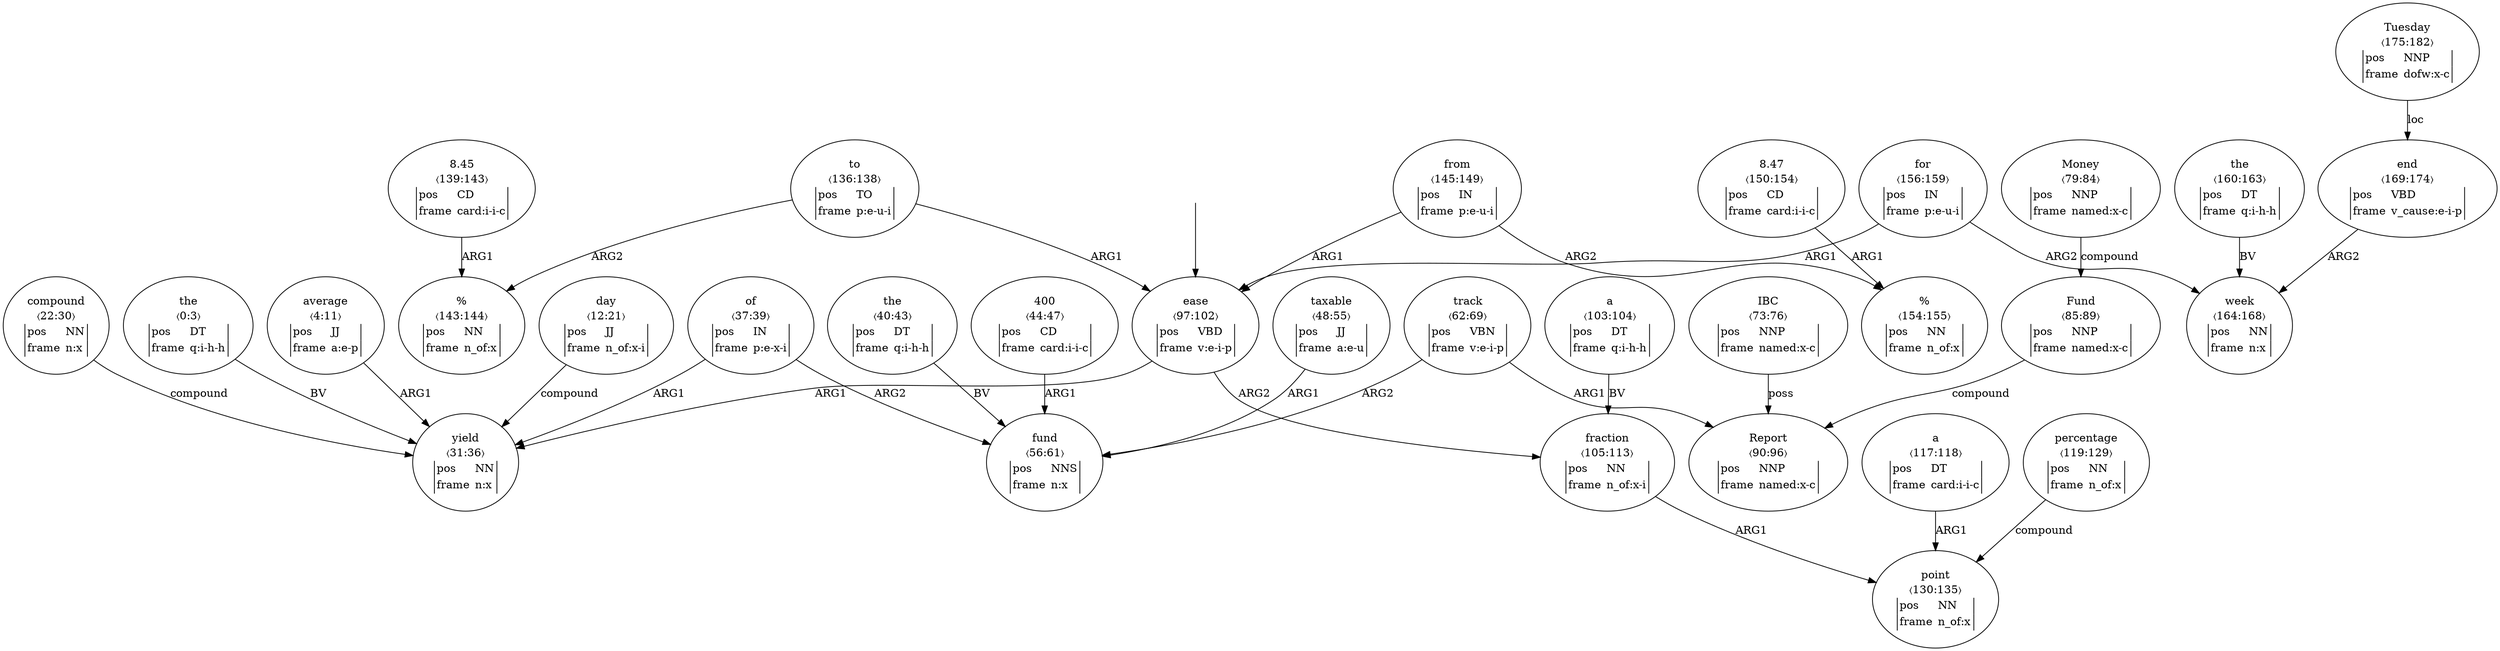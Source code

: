 digraph "20004002" {
  top [ style=invis ];
  top -> 17;
  0 [ label=<<table align="center" border="0" cellspacing="0"><tr><td colspan="2">the</td></tr><tr><td colspan="2">〈0:3〉</td></tr><tr><td sides="l" border="1" align="left">pos</td><td sides="r" border="1" align="left">DT</td></tr><tr><td sides="l" border="1" align="left">frame</td><td sides="r" border="1" align="left">q:i-h-h</td></tr></table>> ];
  1 [ label=<<table align="center" border="0" cellspacing="0"><tr><td colspan="2">average</td></tr><tr><td colspan="2">〈4:11〉</td></tr><tr><td sides="l" border="1" align="left">pos</td><td sides="r" border="1" align="left">JJ</td></tr><tr><td sides="l" border="1" align="left">frame</td><td sides="r" border="1" align="left">a:e-p</td></tr></table>> ];
  2 [ label=<<table align="center" border="0" cellspacing="0"><tr><td colspan="2">day</td></tr><tr><td colspan="2">〈12:21〉</td></tr><tr><td sides="l" border="1" align="left">pos</td><td sides="r" border="1" align="left">JJ</td></tr><tr><td sides="l" border="1" align="left">frame</td><td sides="r" border="1" align="left">n_of:x-i</td></tr></table>> ];
  3 [ label=<<table align="center" border="0" cellspacing="0"><tr><td colspan="2">compound</td></tr><tr><td colspan="2">〈22:30〉</td></tr><tr><td sides="l" border="1" align="left">pos</td><td sides="r" border="1" align="left">NN</td></tr><tr><td sides="l" border="1" align="left">frame</td><td sides="r" border="1" align="left">n:x</td></tr></table>> ];
  4 [ label=<<table align="center" border="0" cellspacing="0"><tr><td colspan="2">yield</td></tr><tr><td colspan="2">〈31:36〉</td></tr><tr><td sides="l" border="1" align="left">pos</td><td sides="r" border="1" align="left">NN</td></tr><tr><td sides="l" border="1" align="left">frame</td><td sides="r" border="1" align="left">n:x</td></tr></table>> ];
  5 [ label=<<table align="center" border="0" cellspacing="0"><tr><td colspan="2">of</td></tr><tr><td colspan="2">〈37:39〉</td></tr><tr><td sides="l" border="1" align="left">pos</td><td sides="r" border="1" align="left">IN</td></tr><tr><td sides="l" border="1" align="left">frame</td><td sides="r" border="1" align="left">p:e-x-i</td></tr></table>> ];
  6 [ label=<<table align="center" border="0" cellspacing="0"><tr><td colspan="2">the</td></tr><tr><td colspan="2">〈40:43〉</td></tr><tr><td sides="l" border="1" align="left">pos</td><td sides="r" border="1" align="left">DT</td></tr><tr><td sides="l" border="1" align="left">frame</td><td sides="r" border="1" align="left">q:i-h-h</td></tr></table>> ];
  7 [ label=<<table align="center" border="0" cellspacing="0"><tr><td colspan="2">400</td></tr><tr><td colspan="2">〈44:47〉</td></tr><tr><td sides="l" border="1" align="left">pos</td><td sides="r" border="1" align="left">CD</td></tr><tr><td sides="l" border="1" align="left">frame</td><td sides="r" border="1" align="left">card:i-i-c</td></tr></table>> ];
  8 [ label=<<table align="center" border="0" cellspacing="0"><tr><td colspan="2">taxable</td></tr><tr><td colspan="2">〈48:55〉</td></tr><tr><td sides="l" border="1" align="left">pos</td><td sides="r" border="1" align="left">JJ</td></tr><tr><td sides="l" border="1" align="left">frame</td><td sides="r" border="1" align="left">a:e-u</td></tr></table>> ];
  9 [ label=<<table align="center" border="0" cellspacing="0"><tr><td colspan="2">fund</td></tr><tr><td colspan="2">〈56:61〉</td></tr><tr><td sides="l" border="1" align="left">pos</td><td sides="r" border="1" align="left">NNS</td></tr><tr><td sides="l" border="1" align="left">frame</td><td sides="r" border="1" align="left">n:x</td></tr></table>> ];
  10 [ label=<<table align="center" border="0" cellspacing="0"><tr><td colspan="2">track</td></tr><tr><td colspan="2">〈62:69〉</td></tr><tr><td sides="l" border="1" align="left">pos</td><td sides="r" border="1" align="left">VBN</td></tr><tr><td sides="l" border="1" align="left">frame</td><td sides="r" border="1" align="left">v:e-i-p</td></tr></table>> ];
  12 [ label=<<table align="center" border="0" cellspacing="0"><tr><td colspan="2">IBC</td></tr><tr><td colspan="2">〈73:76〉</td></tr><tr><td sides="l" border="1" align="left">pos</td><td sides="r" border="1" align="left">NNP</td></tr><tr><td sides="l" border="1" align="left">frame</td><td sides="r" border="1" align="left">named:x-c</td></tr></table>> ];
  14 [ label=<<table align="center" border="0" cellspacing="0"><tr><td colspan="2">Money</td></tr><tr><td colspan="2">〈79:84〉</td></tr><tr><td sides="l" border="1" align="left">pos</td><td sides="r" border="1" align="left">NNP</td></tr><tr><td sides="l" border="1" align="left">frame</td><td sides="r" border="1" align="left">named:x-c</td></tr></table>> ];
  15 [ label=<<table align="center" border="0" cellspacing="0"><tr><td colspan="2">Fund</td></tr><tr><td colspan="2">〈85:89〉</td></tr><tr><td sides="l" border="1" align="left">pos</td><td sides="r" border="1" align="left">NNP</td></tr><tr><td sides="l" border="1" align="left">frame</td><td sides="r" border="1" align="left">named:x-c</td></tr></table>> ];
  16 [ label=<<table align="center" border="0" cellspacing="0"><tr><td colspan="2">Report</td></tr><tr><td colspan="2">〈90:96〉</td></tr><tr><td sides="l" border="1" align="left">pos</td><td sides="r" border="1" align="left">NNP</td></tr><tr><td sides="l" border="1" align="left">frame</td><td sides="r" border="1" align="left">named:x-c</td></tr></table>> ];
  17 [ label=<<table align="center" border="0" cellspacing="0"><tr><td colspan="2">ease</td></tr><tr><td colspan="2">〈97:102〉</td></tr><tr><td sides="l" border="1" align="left">pos</td><td sides="r" border="1" align="left">VBD</td></tr><tr><td sides="l" border="1" align="left">frame</td><td sides="r" border="1" align="left">v:e-i-p</td></tr></table>> ];
  18 [ label=<<table align="center" border="0" cellspacing="0"><tr><td colspan="2">a</td></tr><tr><td colspan="2">〈103:104〉</td></tr><tr><td sides="l" border="1" align="left">pos</td><td sides="r" border="1" align="left">DT</td></tr><tr><td sides="l" border="1" align="left">frame</td><td sides="r" border="1" align="left">q:i-h-h</td></tr></table>> ];
  19 [ label=<<table align="center" border="0" cellspacing="0"><tr><td colspan="2">fraction</td></tr><tr><td colspan="2">〈105:113〉</td></tr><tr><td sides="l" border="1" align="left">pos</td><td sides="r" border="1" align="left">NN</td></tr><tr><td sides="l" border="1" align="left">frame</td><td sides="r" border="1" align="left">n_of:x-i</td></tr></table>> ];
  21 [ label=<<table align="center" border="0" cellspacing="0"><tr><td colspan="2">a</td></tr><tr><td colspan="2">〈117:118〉</td></tr><tr><td sides="l" border="1" align="left">pos</td><td sides="r" border="1" align="left">DT</td></tr><tr><td sides="l" border="1" align="left">frame</td><td sides="r" border="1" align="left">card:i-i-c</td></tr></table>> ];
  22 [ label=<<table align="center" border="0" cellspacing="0"><tr><td colspan="2">percentage</td></tr><tr><td colspan="2">〈119:129〉</td></tr><tr><td sides="l" border="1" align="left">pos</td><td sides="r" border="1" align="left">NN</td></tr><tr><td sides="l" border="1" align="left">frame</td><td sides="r" border="1" align="left">n_of:x</td></tr></table>> ];
  23 [ label=<<table align="center" border="0" cellspacing="0"><tr><td colspan="2">point</td></tr><tr><td colspan="2">〈130:135〉</td></tr><tr><td sides="l" border="1" align="left">pos</td><td sides="r" border="1" align="left">NN</td></tr><tr><td sides="l" border="1" align="left">frame</td><td sides="r" border="1" align="left">n_of:x</td></tr></table>> ];
  24 [ label=<<table align="center" border="0" cellspacing="0"><tr><td colspan="2">to</td></tr><tr><td colspan="2">〈136:138〉</td></tr><tr><td sides="l" border="1" align="left">pos</td><td sides="r" border="1" align="left">TO</td></tr><tr><td sides="l" border="1" align="left">frame</td><td sides="r" border="1" align="left">p:e-u-i</td></tr></table>> ];
  25 [ label=<<table align="center" border="0" cellspacing="0"><tr><td colspan="2">8.45</td></tr><tr><td colspan="2">〈139:143〉</td></tr><tr><td sides="l" border="1" align="left">pos</td><td sides="r" border="1" align="left">CD</td></tr><tr><td sides="l" border="1" align="left">frame</td><td sides="r" border="1" align="left">card:i-i-c</td></tr></table>> ];
  26 [ label=<<table align="center" border="0" cellspacing="0"><tr><td colspan="2">%</td></tr><tr><td colspan="2">〈143:144〉</td></tr><tr><td sides="l" border="1" align="left">pos</td><td sides="r" border="1" align="left">NN</td></tr><tr><td sides="l" border="1" align="left">frame</td><td sides="r" border="1" align="left">n_of:x</td></tr></table>> ];
  27 [ label=<<table align="center" border="0" cellspacing="0"><tr><td colspan="2">from</td></tr><tr><td colspan="2">〈145:149〉</td></tr><tr><td sides="l" border="1" align="left">pos</td><td sides="r" border="1" align="left">IN</td></tr><tr><td sides="l" border="1" align="left">frame</td><td sides="r" border="1" align="left">p:e-u-i</td></tr></table>> ];
  28 [ label=<<table align="center" border="0" cellspacing="0"><tr><td colspan="2">8.47</td></tr><tr><td colspan="2">〈150:154〉</td></tr><tr><td sides="l" border="1" align="left">pos</td><td sides="r" border="1" align="left">CD</td></tr><tr><td sides="l" border="1" align="left">frame</td><td sides="r" border="1" align="left">card:i-i-c</td></tr></table>> ];
  29 [ label=<<table align="center" border="0" cellspacing="0"><tr><td colspan="2">%</td></tr><tr><td colspan="2">〈154:155〉</td></tr><tr><td sides="l" border="1" align="left">pos</td><td sides="r" border="1" align="left">NN</td></tr><tr><td sides="l" border="1" align="left">frame</td><td sides="r" border="1" align="left">n_of:x</td></tr></table>> ];
  30 [ label=<<table align="center" border="0" cellspacing="0"><tr><td colspan="2">for</td></tr><tr><td colspan="2">〈156:159〉</td></tr><tr><td sides="l" border="1" align="left">pos</td><td sides="r" border="1" align="left">IN</td></tr><tr><td sides="l" border="1" align="left">frame</td><td sides="r" border="1" align="left">p:e-u-i</td></tr></table>> ];
  31 [ label=<<table align="center" border="0" cellspacing="0"><tr><td colspan="2">the</td></tr><tr><td colspan="2">〈160:163〉</td></tr><tr><td sides="l" border="1" align="left">pos</td><td sides="r" border="1" align="left">DT</td></tr><tr><td sides="l" border="1" align="left">frame</td><td sides="r" border="1" align="left">q:i-h-h</td></tr></table>> ];
  32 [ label=<<table align="center" border="0" cellspacing="0"><tr><td colspan="2">week</td></tr><tr><td colspan="2">〈164:168〉</td></tr><tr><td sides="l" border="1" align="left">pos</td><td sides="r" border="1" align="left">NN</td></tr><tr><td sides="l" border="1" align="left">frame</td><td sides="r" border="1" align="left">n:x</td></tr></table>> ];
  33 [ label=<<table align="center" border="0" cellspacing="0"><tr><td colspan="2">end</td></tr><tr><td colspan="2">〈169:174〉</td></tr><tr><td sides="l" border="1" align="left">pos</td><td sides="r" border="1" align="left">VBD</td></tr><tr><td sides="l" border="1" align="left">frame</td><td sides="r" border="1" align="left">v_cause:e-i-p</td></tr></table>> ];
  34 [ label=<<table align="center" border="0" cellspacing="0"><tr><td colspan="2">Tuesday</td></tr><tr><td colspan="2">〈175:182〉</td></tr><tr><td sides="l" border="1" align="left">pos</td><td sides="r" border="1" align="left">NNP</td></tr><tr><td sides="l" border="1" align="left">frame</td><td sides="r" border="1" align="left">dofw:x-c</td></tr></table>> ];
  27 -> 29 [ label="ARG2" ];
  10 -> 16 [ label="ARG1" ];
  5 -> 9 [ label="ARG2" ];
  6 -> 9 [ label="BV" ];
  30 -> 32 [ label="ARG2" ];
  19 -> 23 [ label="ARG1" ];
  21 -> 23 [ label="ARG1" ];
  2 -> 4 [ label="compound" ];
  27 -> 17 [ label="ARG1" ];
  8 -> 9 [ label="ARG1" ];
  25 -> 26 [ label="ARG1" ];
  3 -> 4 [ label="compound" ];
  7 -> 9 [ label="ARG1" ];
  28 -> 29 [ label="ARG1" ];
  34 -> 33 [ label="loc" ];
  18 -> 19 [ label="BV" ];
  12 -> 16 [ label="poss" ];
  24 -> 17 [ label="ARG1" ];
  10 -> 9 [ label="ARG2" ];
  1 -> 4 [ label="ARG1" ];
  31 -> 32 [ label="BV" ];
  14 -> 15 [ label="compound" ];
  33 -> 32 [ label="ARG2" ];
  17 -> 4 [ label="ARG1" ];
  30 -> 17 [ label="ARG1" ];
  24 -> 26 [ label="ARG2" ];
  17 -> 19 [ label="ARG2" ];
  15 -> 16 [ label="compound" ];
  5 -> 4 [ label="ARG1" ];
  22 -> 23 [ label="compound" ];
  0 -> 4 [ label="BV" ];
}

